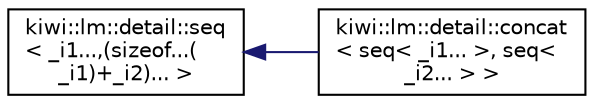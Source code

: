 digraph "Graphical Class Hierarchy"
{
 // LATEX_PDF_SIZE
  edge [fontname="Helvetica",fontsize="10",labelfontname="Helvetica",labelfontsize="10"];
  node [fontname="Helvetica",fontsize="10",shape=record];
  rankdir="LR";
  Node0 [label="kiwi::lm::detail::seq\l\< _i1...,(sizeof...(\l_i1)+_i2)... \>",height=0.2,width=0.4,color="black", fillcolor="white", style="filled",URL="$structkiwi_1_1lm_1_1detail_1_1seq.html",tooltip=" "];
  Node0 -> Node1 [dir="back",color="midnightblue",fontsize="10",style="solid",fontname="Helvetica"];
  Node1 [label="kiwi::lm::detail::concat\l\< seq\< _i1... \>, seq\< \l_i2... \> \>",height=0.2,width=0.4,color="black", fillcolor="white", style="filled",URL="$structkiwi_1_1lm_1_1detail_1_1concat_3_01seq_3_01__i1_8_8_8_01_4_00_01seq_3_01__i2_8_8_8_01_4_01_4.html",tooltip=" "];
}
